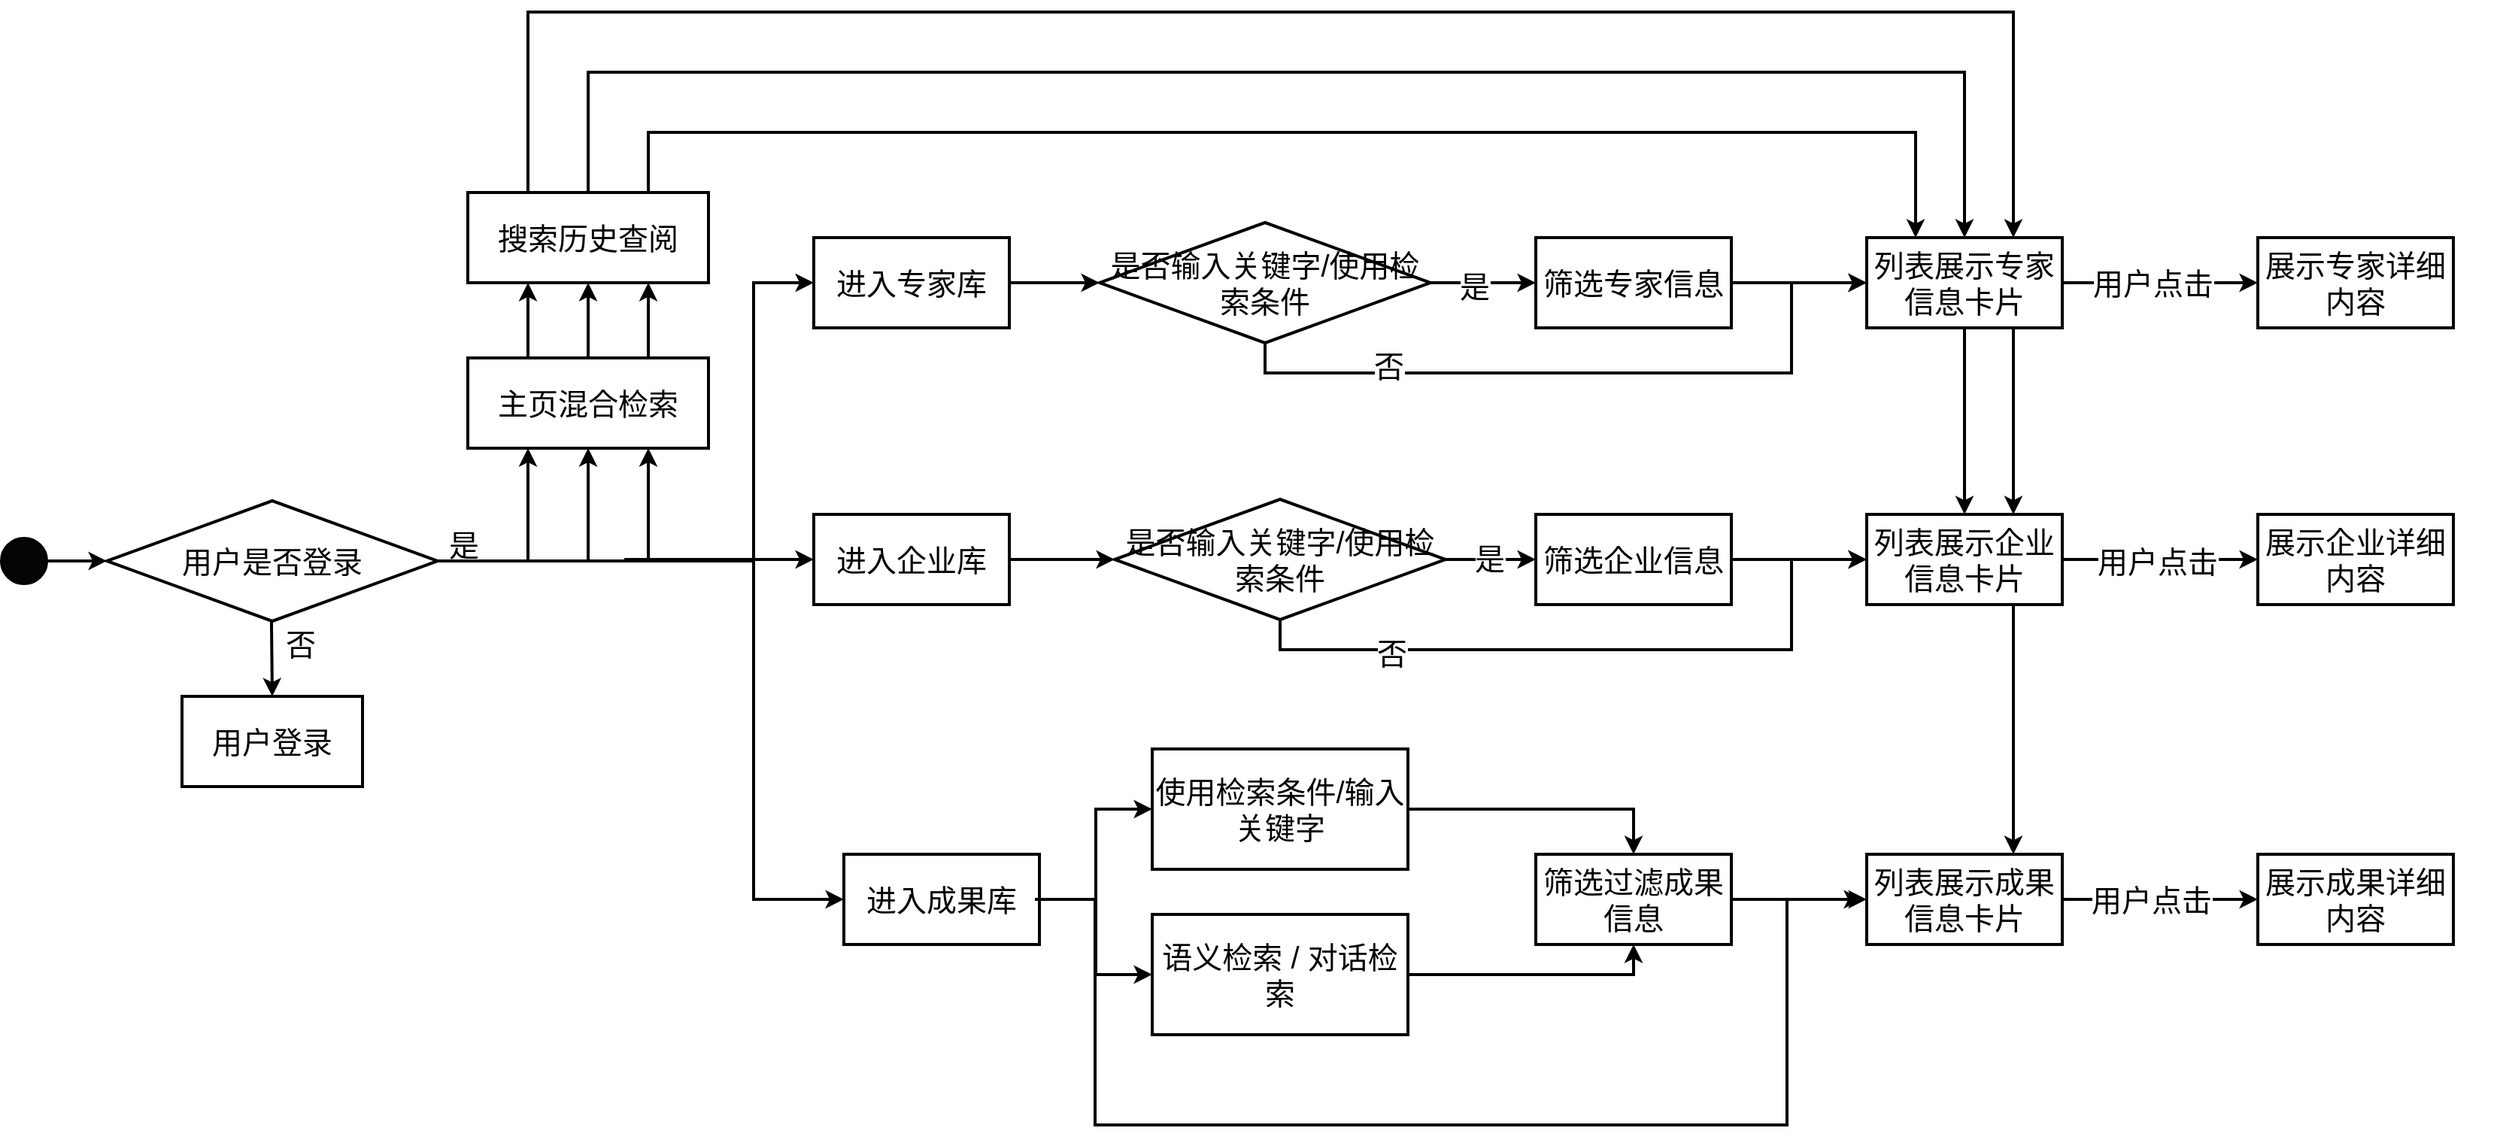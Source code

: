 <mxfile version="24.1.0" type="github">
  <diagram id="6a731a19-8d31-9384-78a2-239565b7b9f0" name="Page-1">
    <mxGraphModel dx="1351" dy="961" grid="1" gridSize="10" guides="1" tooltips="1" connect="1" arrows="1" fold="1" page="1" pageScale="1" pageWidth="1169" pageHeight="827" background="none" math="0" shadow="0">
      <root>
        <mxCell id="0" />
        <mxCell id="1" parent="0" />
        <mxCell id="HjFKRSdiYvEhEO2Qcr20-55" value="" style="ellipse;whiteSpace=wrap;html=1;aspect=fixed;fillColor=#050505;strokeWidth=2;fontSize=20;" parent="1" vertex="1">
          <mxGeometry x="20" y="400" width="30" height="30" as="geometry" />
        </mxCell>
        <mxCell id="HjFKRSdiYvEhEO2Qcr20-96" style="edgeStyle=orthogonalEdgeStyle;rounded=0;orthogonalLoop=1;jettySize=auto;html=1;exitX=1;exitY=0.5;exitDx=0;exitDy=0;entryX=0;entryY=0.5;entryDx=0;entryDy=0;fontSize=20;strokeWidth=2;" parent="1" source="HjFKRSdiYvEhEO2Qcr20-56" target="HjFKRSdiYvEhEO2Qcr20-67" edge="1">
          <mxGeometry relative="1" as="geometry" />
        </mxCell>
        <mxCell id="HjFKRSdiYvEhEO2Qcr20-101" style="edgeStyle=orthogonalEdgeStyle;rounded=0;orthogonalLoop=1;jettySize=auto;html=1;exitX=1;exitY=0.5;exitDx=0;exitDy=0;entryX=0;entryY=0.5;entryDx=0;entryDy=0;fontSize=20;strokeWidth=2;" parent="1" edge="1">
          <mxGeometry relative="1" as="geometry">
            <mxPoint x="310" y="415.0" as="sourcePoint" />
            <mxPoint x="560" y="230" as="targetPoint" />
            <Array as="points">
              <mxPoint x="520" y="415" />
              <mxPoint x="520" y="230" />
            </Array>
          </mxGeometry>
        </mxCell>
        <mxCell id="EPIiO57T3E8FwwLYKxqD-9" style="edgeStyle=orthogonalEdgeStyle;rounded=0;orthogonalLoop=1;jettySize=auto;html=1;exitX=1;exitY=0.5;exitDx=0;exitDy=0;entryX=0;entryY=0.5;entryDx=0;entryDy=0;strokeWidth=2;" edge="1" parent="1" source="HjFKRSdiYvEhEO2Qcr20-56" target="HjFKRSdiYvEhEO2Qcr20-69">
          <mxGeometry relative="1" as="geometry">
            <Array as="points">
              <mxPoint x="520" y="415" />
              <mxPoint x="520" y="640" />
            </Array>
          </mxGeometry>
        </mxCell>
        <mxCell id="EPIiO57T3E8FwwLYKxqD-12" value="&lt;font style=&quot;font-size: 20px;&quot;&gt;是&lt;/font&gt;" style="edgeLabel;html=1;align=center;verticalAlign=middle;resizable=0;points=[];" vertex="1" connectable="0" parent="EPIiO57T3E8FwwLYKxqD-9">
          <mxGeometry x="-0.931" y="11" relative="1" as="geometry">
            <mxPoint as="offset" />
          </mxGeometry>
        </mxCell>
        <mxCell id="EPIiO57T3E8FwwLYKxqD-13" style="edgeStyle=orthogonalEdgeStyle;rounded=0;orthogonalLoop=1;jettySize=auto;html=1;exitX=1;exitY=0.5;exitDx=0;exitDy=0;entryX=0.5;entryY=1;entryDx=0;entryDy=0;strokeWidth=2;" edge="1" parent="1" source="HjFKRSdiYvEhEO2Qcr20-56" target="EPIiO57T3E8FwwLYKxqD-11">
          <mxGeometry relative="1" as="geometry" />
        </mxCell>
        <mxCell id="EPIiO57T3E8FwwLYKxqD-14" style="edgeStyle=orthogonalEdgeStyle;rounded=0;orthogonalLoop=1;jettySize=auto;html=1;exitX=1;exitY=0.5;exitDx=0;exitDy=0;entryX=0.25;entryY=1;entryDx=0;entryDy=0;strokeWidth=2;" edge="1" parent="1" source="HjFKRSdiYvEhEO2Qcr20-56" target="EPIiO57T3E8FwwLYKxqD-11">
          <mxGeometry relative="1" as="geometry" />
        </mxCell>
        <mxCell id="EPIiO57T3E8FwwLYKxqD-15" style="edgeStyle=orthogonalEdgeStyle;rounded=0;orthogonalLoop=1;jettySize=auto;html=1;exitX=1;exitY=0.5;exitDx=0;exitDy=0;entryX=0.75;entryY=1;entryDx=0;entryDy=0;strokeWidth=2;" edge="1" parent="1" source="HjFKRSdiYvEhEO2Qcr20-56" target="EPIiO57T3E8FwwLYKxqD-11">
          <mxGeometry relative="1" as="geometry" />
        </mxCell>
        <mxCell id="HjFKRSdiYvEhEO2Qcr20-56" value="&lt;font style=&quot;font-size: 20px;&quot;&gt;用户是否登录&lt;/font&gt;" style="rhombus;whiteSpace=wrap;html=1;strokeWidth=2;fontSize=20;" parent="1" vertex="1">
          <mxGeometry x="90" y="375" width="220" height="80" as="geometry" />
        </mxCell>
        <mxCell id="HjFKRSdiYvEhEO2Qcr20-57" value="" style="group;strokeWidth=2;fontSize=20;" parent="1" vertex="1" connectable="0">
          <mxGeometry x="140" y="505" width="120" height="60" as="geometry" />
        </mxCell>
        <mxCell id="HjFKRSdiYvEhEO2Qcr20-58" value="&lt;font style=&quot;font-size: 20px;&quot;&gt;用户登录&lt;/font&gt;" style="rounded=0;whiteSpace=wrap;html=1;strokeWidth=2;fontSize=20;" parent="HjFKRSdiYvEhEO2Qcr20-57" vertex="1">
          <mxGeometry width="120" height="60" as="geometry" />
        </mxCell>
        <mxCell id="HjFKRSdiYvEhEO2Qcr20-59" value="" style="endArrow=classic;html=1;rounded=0;entryX=0.5;entryY=0;entryDx=0;entryDy=0;strokeWidth=2;fontSize=20;" parent="1" target="HjFKRSdiYvEhEO2Qcr20-58" edge="1">
          <mxGeometry width="50" height="50" relative="1" as="geometry">
            <mxPoint x="199.47" y="455" as="sourcePoint" />
            <mxPoint x="539.47" y="615" as="targetPoint" />
          </mxGeometry>
        </mxCell>
        <mxCell id="HjFKRSdiYvEhEO2Qcr20-60" value="&lt;font style=&quot;font-size: 20px;&quot;&gt;否&lt;/font&gt;" style="text;html=1;align=center;verticalAlign=middle;whiteSpace=wrap;rounded=0;strokeWidth=2;fontSize=20;" parent="1" vertex="1">
          <mxGeometry x="189.47" y="455" width="60" height="30" as="geometry" />
        </mxCell>
        <mxCell id="HjFKRSdiYvEhEO2Qcr20-61" value="" style="endArrow=classic;html=1;rounded=0;exitX=1;exitY=0.5;exitDx=0;exitDy=0;entryX=0;entryY=0.5;entryDx=0;entryDy=0;strokeWidth=2;fontSize=20;" parent="1" source="HjFKRSdiYvEhEO2Qcr20-55" target="HjFKRSdiYvEhEO2Qcr20-56" edge="1">
          <mxGeometry width="50" height="50" relative="1" as="geometry">
            <mxPoint x="360" y="570" as="sourcePoint" />
            <mxPoint x="410" y="520" as="targetPoint" />
          </mxGeometry>
        </mxCell>
        <mxCell id="HjFKRSdiYvEhEO2Qcr20-62" value="" style="group;strokeWidth=2;fontSize=20;" parent="1" vertex="1" connectable="0">
          <mxGeometry x="330" y="170" width="160" height="60" as="geometry" />
        </mxCell>
        <mxCell id="HjFKRSdiYvEhEO2Qcr20-63" value="&lt;font style=&quot;font-size: 20px;&quot;&gt;搜索历史查阅&lt;/font&gt;" style="rounded=0;whiteSpace=wrap;html=1;strokeWidth=2;fontSize=20;" parent="HjFKRSdiYvEhEO2Qcr20-62" vertex="1">
          <mxGeometry width="160" height="60" as="geometry" />
        </mxCell>
        <mxCell id="HjFKRSdiYvEhEO2Qcr20-64" value="" style="group;strokeWidth=2;fontSize=20;" parent="1" vertex="1" connectable="0">
          <mxGeometry x="560" y="200" width="160" height="60" as="geometry" />
        </mxCell>
        <mxCell id="HjFKRSdiYvEhEO2Qcr20-65" value="&lt;font style=&quot;font-size: 20px;&quot;&gt;进入专家库&lt;/font&gt;" style="rounded=0;whiteSpace=wrap;html=1;strokeWidth=2;fontSize=20;" parent="HjFKRSdiYvEhEO2Qcr20-64" vertex="1">
          <mxGeometry width="130" height="60" as="geometry" />
        </mxCell>
        <mxCell id="HjFKRSdiYvEhEO2Qcr20-66" value="" style="group;strokeWidth=2;fontSize=20;" parent="1" vertex="1" connectable="0">
          <mxGeometry x="560" y="384" width="160" height="60" as="geometry" />
        </mxCell>
        <mxCell id="HjFKRSdiYvEhEO2Qcr20-67" value="&lt;font style=&quot;font-size: 20px;&quot;&gt;进入企业库&lt;/font&gt;" style="rounded=0;whiteSpace=wrap;html=1;strokeWidth=2;fontSize=20;" parent="HjFKRSdiYvEhEO2Qcr20-66" vertex="1">
          <mxGeometry width="130" height="60" as="geometry" />
        </mxCell>
        <mxCell id="HjFKRSdiYvEhEO2Qcr20-68" value="" style="group;strokeWidth=2;fontSize=20;" parent="1" vertex="1" connectable="0">
          <mxGeometry x="580" y="610" width="160" height="60" as="geometry" />
        </mxCell>
        <mxCell id="HjFKRSdiYvEhEO2Qcr20-69" value="&lt;font style=&quot;font-size: 20px;&quot;&gt;进入成果库&lt;/font&gt;" style="rounded=0;whiteSpace=wrap;html=1;strokeWidth=2;fontSize=20;" parent="HjFKRSdiYvEhEO2Qcr20-68" vertex="1">
          <mxGeometry width="130" height="60" as="geometry" />
        </mxCell>
        <mxCell id="HjFKRSdiYvEhEO2Qcr20-104" style="edgeStyle=orthogonalEdgeStyle;rounded=0;orthogonalLoop=1;jettySize=auto;html=1;exitX=1;exitY=0.5;exitDx=0;exitDy=0;entryX=0;entryY=0.5;entryDx=0;entryDy=0;fontSize=20;strokeWidth=2;" parent="1" source="HjFKRSdiYvEhEO2Qcr20-71" target="HjFKRSdiYvEhEO2Qcr20-75" edge="1">
          <mxGeometry relative="1" as="geometry" />
        </mxCell>
        <mxCell id="HjFKRSdiYvEhEO2Qcr20-123" value="是" style="edgeLabel;html=1;align=center;verticalAlign=middle;resizable=0;points=[];fontSize=20;" parent="HjFKRSdiYvEhEO2Qcr20-104" vertex="1" connectable="0">
          <mxGeometry x="-0.185" y="-2" relative="1" as="geometry">
            <mxPoint as="offset" />
          </mxGeometry>
        </mxCell>
        <mxCell id="HjFKRSdiYvEhEO2Qcr20-112" style="edgeStyle=orthogonalEdgeStyle;rounded=0;orthogonalLoop=1;jettySize=auto;html=1;exitX=0.5;exitY=1;exitDx=0;exitDy=0;entryX=0;entryY=0.5;entryDx=0;entryDy=0;fontSize=20;strokeWidth=2;" parent="1" source="HjFKRSdiYvEhEO2Qcr20-71" target="HjFKRSdiYvEhEO2Qcr20-81" edge="1">
          <mxGeometry relative="1" as="geometry">
            <Array as="points">
              <mxPoint x="860" y="290" />
              <mxPoint x="1210" y="290" />
              <mxPoint x="1210" y="230" />
            </Array>
          </mxGeometry>
        </mxCell>
        <mxCell id="HjFKRSdiYvEhEO2Qcr20-122" value="否" style="edgeLabel;html=1;align=center;verticalAlign=middle;resizable=0;points=[];fontSize=20;" parent="HjFKRSdiYvEhEO2Qcr20-112" vertex="1" connectable="0">
          <mxGeometry x="-0.578" y="5" relative="1" as="geometry">
            <mxPoint as="offset" />
          </mxGeometry>
        </mxCell>
        <mxCell id="HjFKRSdiYvEhEO2Qcr20-71" value="&lt;font style=&quot;font-size: 20px;&quot;&gt;是否输入关键字/使用检索条件&lt;/font&gt;" style="rhombus;whiteSpace=wrap;html=1;strokeWidth=2;fontSize=20;" parent="1" vertex="1">
          <mxGeometry x="750" y="190" width="220" height="80" as="geometry" />
        </mxCell>
        <mxCell id="HjFKRSdiYvEhEO2Qcr20-107" style="edgeStyle=orthogonalEdgeStyle;rounded=0;orthogonalLoop=1;jettySize=auto;html=1;exitX=1;exitY=0.5;exitDx=0;exitDy=0;entryX=0;entryY=0.5;entryDx=0;entryDy=0;fontSize=20;strokeWidth=2;" parent="1" source="HjFKRSdiYvEhEO2Qcr20-72" target="HjFKRSdiYvEhEO2Qcr20-77" edge="1">
          <mxGeometry relative="1" as="geometry" />
        </mxCell>
        <mxCell id="HjFKRSdiYvEhEO2Qcr20-126" value="是" style="edgeLabel;html=1;align=center;verticalAlign=middle;resizable=0;points=[];fontSize=20;" parent="HjFKRSdiYvEhEO2Qcr20-107" vertex="1" connectable="0">
          <mxGeometry x="-0.049" y="1" relative="1" as="geometry">
            <mxPoint as="offset" />
          </mxGeometry>
        </mxCell>
        <mxCell id="HjFKRSdiYvEhEO2Qcr20-114" style="edgeStyle=orthogonalEdgeStyle;rounded=0;orthogonalLoop=1;jettySize=auto;html=1;exitX=0.5;exitY=1;exitDx=0;exitDy=0;entryX=0;entryY=0.5;entryDx=0;entryDy=0;fontSize=20;strokeWidth=2;" parent="1" source="HjFKRSdiYvEhEO2Qcr20-72" target="HjFKRSdiYvEhEO2Qcr20-83" edge="1">
          <mxGeometry relative="1" as="geometry">
            <Array as="points">
              <mxPoint x="870" y="474" />
              <mxPoint x="1210" y="474" />
              <mxPoint x="1210" y="414" />
            </Array>
          </mxGeometry>
        </mxCell>
        <mxCell id="HjFKRSdiYvEhEO2Qcr20-124" value="否" style="edgeLabel;html=1;align=center;verticalAlign=middle;resizable=0;points=[];fontSize=20;" parent="HjFKRSdiYvEhEO2Qcr20-114" vertex="1" connectable="0">
          <mxGeometry x="-0.599" y="-2" relative="1" as="geometry">
            <mxPoint as="offset" />
          </mxGeometry>
        </mxCell>
        <mxCell id="HjFKRSdiYvEhEO2Qcr20-72" value="&lt;font style=&quot;font-size: 20px;&quot;&gt;是否输入关键字/使用检索条件&lt;/font&gt;" style="rhombus;whiteSpace=wrap;html=1;strokeWidth=2;fontSize=20;" parent="1" vertex="1">
          <mxGeometry x="760" y="374" width="220" height="80" as="geometry" />
        </mxCell>
        <mxCell id="HjFKRSdiYvEhEO2Qcr20-74" value="" style="group;strokeWidth=2;fontSize=20;" parent="1" vertex="1" connectable="0">
          <mxGeometry x="1040" y="200" width="160" height="60" as="geometry" />
        </mxCell>
        <mxCell id="HjFKRSdiYvEhEO2Qcr20-75" value="&lt;font style=&quot;font-size: 20px;&quot;&gt;筛选专家信息&lt;/font&gt;" style="rounded=0;whiteSpace=wrap;html=1;strokeWidth=2;fontSize=20;" parent="HjFKRSdiYvEhEO2Qcr20-74" vertex="1">
          <mxGeometry width="130" height="60" as="geometry" />
        </mxCell>
        <mxCell id="HjFKRSdiYvEhEO2Qcr20-76" value="" style="group;strokeWidth=2;fontSize=20;" parent="1" vertex="1" connectable="0">
          <mxGeometry x="1040" y="384" width="160" height="60" as="geometry" />
        </mxCell>
        <mxCell id="HjFKRSdiYvEhEO2Qcr20-77" value="&lt;font style=&quot;font-size: 20px;&quot;&gt;筛选企业信息&lt;/font&gt;" style="rounded=0;whiteSpace=wrap;html=1;strokeWidth=2;fontSize=20;" parent="HjFKRSdiYvEhEO2Qcr20-76" vertex="1">
          <mxGeometry width="130" height="60" as="geometry" />
        </mxCell>
        <mxCell id="HjFKRSdiYvEhEO2Qcr20-78" value="" style="group;strokeWidth=2;fontSize=20;" parent="1" vertex="1" connectable="0">
          <mxGeometry x="1040" y="610" width="160" height="60" as="geometry" />
        </mxCell>
        <mxCell id="HjFKRSdiYvEhEO2Qcr20-79" value="&lt;font style=&quot;font-size: 20px;&quot;&gt;筛选过滤成果信息&lt;/font&gt;" style="rounded=0;whiteSpace=wrap;html=1;strokeWidth=2;fontSize=20;" parent="HjFKRSdiYvEhEO2Qcr20-78" vertex="1">
          <mxGeometry width="130" height="60" as="geometry" />
        </mxCell>
        <mxCell id="HjFKRSdiYvEhEO2Qcr20-80" value="" style="group;strokeWidth=2;fontSize=20;" parent="1" vertex="1" connectable="0">
          <mxGeometry x="1260" y="200" width="160" height="60" as="geometry" />
        </mxCell>
        <mxCell id="HjFKRSdiYvEhEO2Qcr20-81" value="&lt;font style=&quot;font-size: 20px;&quot;&gt;列表展示专家信息卡片&lt;/font&gt;" style="rounded=0;whiteSpace=wrap;html=1;strokeWidth=2;fontSize=20;" parent="HjFKRSdiYvEhEO2Qcr20-80" vertex="1">
          <mxGeometry width="130" height="60" as="geometry" />
        </mxCell>
        <mxCell id="HjFKRSdiYvEhEO2Qcr20-82" value="" style="group;strokeWidth=2;fontSize=20;" parent="1" vertex="1" connectable="0">
          <mxGeometry x="1260" y="384" width="160" height="60" as="geometry" />
        </mxCell>
        <mxCell id="HjFKRSdiYvEhEO2Qcr20-83" value="&lt;font style=&quot;font-size: 20px;&quot;&gt;列表展示企业信息卡片&lt;/font&gt;" style="rounded=0;whiteSpace=wrap;html=1;strokeWidth=2;fontSize=20;" parent="HjFKRSdiYvEhEO2Qcr20-82" vertex="1">
          <mxGeometry width="130" height="60" as="geometry" />
        </mxCell>
        <mxCell id="HjFKRSdiYvEhEO2Qcr20-84" value="" style="group;strokeWidth=2;fontSize=20;" parent="1" vertex="1" connectable="0">
          <mxGeometry x="1260" y="610" width="160" height="60" as="geometry" />
        </mxCell>
        <mxCell id="HjFKRSdiYvEhEO2Qcr20-85" value="&lt;font style=&quot;font-size: 20px;&quot;&gt;列表展示成果信息卡片&lt;/font&gt;" style="rounded=0;whiteSpace=wrap;html=1;strokeWidth=2;fontSize=20;" parent="HjFKRSdiYvEhEO2Qcr20-84" vertex="1">
          <mxGeometry width="130" height="60" as="geometry" />
        </mxCell>
        <mxCell id="HjFKRSdiYvEhEO2Qcr20-90" value="" style="group;strokeWidth=2;fontSize=20;" parent="1" vertex="1" connectable="0">
          <mxGeometry x="1520" y="200" width="160" height="60" as="geometry" />
        </mxCell>
        <mxCell id="HjFKRSdiYvEhEO2Qcr20-91" value="&lt;font style=&quot;font-size: 20px;&quot;&gt;展示专家详细内容&lt;/font&gt;" style="rounded=0;whiteSpace=wrap;html=1;strokeWidth=2;fontSize=20;" parent="HjFKRSdiYvEhEO2Qcr20-90" vertex="1">
          <mxGeometry width="130" height="60" as="geometry" />
        </mxCell>
        <mxCell id="HjFKRSdiYvEhEO2Qcr20-92" value="" style="group;strokeWidth=2;fontSize=20;" parent="1" vertex="1" connectable="0">
          <mxGeometry x="1520" y="384" width="160" height="60" as="geometry" />
        </mxCell>
        <mxCell id="HjFKRSdiYvEhEO2Qcr20-93" value="&lt;font style=&quot;font-size: 20px;&quot;&gt;展示企业详细内容&lt;/font&gt;" style="rounded=0;whiteSpace=wrap;html=1;strokeWidth=2;fontSize=20;" parent="HjFKRSdiYvEhEO2Qcr20-92" vertex="1">
          <mxGeometry width="130" height="60" as="geometry" />
        </mxCell>
        <mxCell id="HjFKRSdiYvEhEO2Qcr20-94" value="" style="group;strokeWidth=2;fontSize=20;" parent="1" vertex="1" connectable="0">
          <mxGeometry x="1520" y="610" width="160" height="60" as="geometry" />
        </mxCell>
        <mxCell id="HjFKRSdiYvEhEO2Qcr20-95" value="&lt;font style=&quot;font-size: 20px;&quot;&gt;展示成果详细内容&lt;/font&gt;" style="rounded=0;whiteSpace=wrap;html=1;strokeWidth=2;fontSize=20;" parent="HjFKRSdiYvEhEO2Qcr20-94" vertex="1">
          <mxGeometry width="130" height="60" as="geometry" />
        </mxCell>
        <mxCell id="HjFKRSdiYvEhEO2Qcr20-102" style="edgeStyle=orthogonalEdgeStyle;rounded=0;orthogonalLoop=1;jettySize=auto;html=1;exitX=1;exitY=0.5;exitDx=0;exitDy=0;entryX=0;entryY=0.5;entryDx=0;entryDy=0;fontSize=20;strokeWidth=2;" parent="1" source="HjFKRSdiYvEhEO2Qcr20-65" target="HjFKRSdiYvEhEO2Qcr20-71" edge="1">
          <mxGeometry relative="1" as="geometry" />
        </mxCell>
        <mxCell id="HjFKRSdiYvEhEO2Qcr20-103" style="edgeStyle=orthogonalEdgeStyle;rounded=0;orthogonalLoop=1;jettySize=auto;html=1;exitX=1;exitY=0.5;exitDx=0;exitDy=0;entryX=0;entryY=0.5;entryDx=0;entryDy=0;fontSize=20;strokeWidth=2;" parent="1" source="HjFKRSdiYvEhEO2Qcr20-67" target="HjFKRSdiYvEhEO2Qcr20-72" edge="1">
          <mxGeometry relative="1" as="geometry" />
        </mxCell>
        <mxCell id="HjFKRSdiYvEhEO2Qcr20-105" style="edgeStyle=orthogonalEdgeStyle;rounded=0;orthogonalLoop=1;jettySize=auto;html=1;exitX=1;exitY=0.5;exitDx=0;exitDy=0;entryX=0;entryY=0.5;entryDx=0;entryDy=0;fontSize=20;strokeWidth=2;" parent="1" source="HjFKRSdiYvEhEO2Qcr20-75" target="HjFKRSdiYvEhEO2Qcr20-81" edge="1">
          <mxGeometry relative="1" as="geometry" />
        </mxCell>
        <mxCell id="HjFKRSdiYvEhEO2Qcr20-110" style="edgeStyle=orthogonalEdgeStyle;rounded=0;orthogonalLoop=1;jettySize=auto;html=1;exitX=1;exitY=0.5;exitDx=0;exitDy=0;entryX=0;entryY=0.5;entryDx=0;entryDy=0;fontSize=20;strokeWidth=2;" parent="1" source="HjFKRSdiYvEhEO2Qcr20-79" target="HjFKRSdiYvEhEO2Qcr20-85" edge="1">
          <mxGeometry relative="1" as="geometry" />
        </mxCell>
        <mxCell id="HjFKRSdiYvEhEO2Qcr20-111" style="edgeStyle=orthogonalEdgeStyle;rounded=0;orthogonalLoop=1;jettySize=auto;html=1;exitX=1;exitY=0.5;exitDx=0;exitDy=0;entryX=0;entryY=0.5;entryDx=0;entryDy=0;fontSize=20;strokeWidth=2;" parent="1" source="HjFKRSdiYvEhEO2Qcr20-77" target="HjFKRSdiYvEhEO2Qcr20-83" edge="1">
          <mxGeometry relative="1" as="geometry" />
        </mxCell>
        <mxCell id="HjFKRSdiYvEhEO2Qcr20-119" style="edgeStyle=orthogonalEdgeStyle;rounded=0;orthogonalLoop=1;jettySize=auto;html=1;exitX=0.5;exitY=1;exitDx=0;exitDy=0;entryX=0.5;entryY=0;entryDx=0;entryDy=0;fontSize=20;strokeWidth=2;" parent="1" source="HjFKRSdiYvEhEO2Qcr20-81" target="HjFKRSdiYvEhEO2Qcr20-83" edge="1">
          <mxGeometry relative="1" as="geometry" />
        </mxCell>
        <mxCell id="HjFKRSdiYvEhEO2Qcr20-120" style="edgeStyle=orthogonalEdgeStyle;rounded=0;orthogonalLoop=1;jettySize=auto;html=1;exitX=0.75;exitY=1;exitDx=0;exitDy=0;entryX=0.75;entryY=0;entryDx=0;entryDy=0;fontSize=20;strokeWidth=2;" parent="1" source="HjFKRSdiYvEhEO2Qcr20-81" target="HjFKRSdiYvEhEO2Qcr20-83" edge="1">
          <mxGeometry relative="1" as="geometry" />
        </mxCell>
        <mxCell id="HjFKRSdiYvEhEO2Qcr20-121" style="edgeStyle=orthogonalEdgeStyle;rounded=0;orthogonalLoop=1;jettySize=auto;html=1;exitX=0.75;exitY=1;exitDx=0;exitDy=0;entryX=0.75;entryY=0;entryDx=0;entryDy=0;fontSize=20;strokeWidth=2;" parent="1" source="HjFKRSdiYvEhEO2Qcr20-83" target="HjFKRSdiYvEhEO2Qcr20-85" edge="1">
          <mxGeometry relative="1" as="geometry" />
        </mxCell>
        <mxCell id="HjFKRSdiYvEhEO2Qcr20-128" style="edgeStyle=orthogonalEdgeStyle;rounded=0;orthogonalLoop=1;jettySize=auto;html=1;exitX=1;exitY=0.5;exitDx=0;exitDy=0;entryX=0;entryY=0.5;entryDx=0;entryDy=0;fontSize=20;strokeWidth=2;" parent="1" source="HjFKRSdiYvEhEO2Qcr20-81" target="HjFKRSdiYvEhEO2Qcr20-91" edge="1">
          <mxGeometry relative="1" as="geometry" />
        </mxCell>
        <mxCell id="HjFKRSdiYvEhEO2Qcr20-131" value="用户点击" style="edgeLabel;html=1;align=center;verticalAlign=middle;resizable=0;points=[];fontSize=20;" parent="HjFKRSdiYvEhEO2Qcr20-128" vertex="1" connectable="0">
          <mxGeometry x="-0.078" relative="1" as="geometry">
            <mxPoint as="offset" />
          </mxGeometry>
        </mxCell>
        <mxCell id="HjFKRSdiYvEhEO2Qcr20-129" style="edgeStyle=orthogonalEdgeStyle;rounded=0;orthogonalLoop=1;jettySize=auto;html=1;exitX=1;exitY=0.5;exitDx=0;exitDy=0;entryX=0;entryY=0.5;entryDx=0;entryDy=0;fontSize=20;strokeWidth=2;" parent="1" source="HjFKRSdiYvEhEO2Qcr20-83" target="HjFKRSdiYvEhEO2Qcr20-93" edge="1">
          <mxGeometry relative="1" as="geometry" />
        </mxCell>
        <mxCell id="HjFKRSdiYvEhEO2Qcr20-132" value="用户点击" style="edgeLabel;html=1;align=center;verticalAlign=middle;resizable=0;points=[];fontSize=20;" parent="HjFKRSdiYvEhEO2Qcr20-129" vertex="1" connectable="0">
          <mxGeometry x="-0.034" y="-1" relative="1" as="geometry">
            <mxPoint as="offset" />
          </mxGeometry>
        </mxCell>
        <mxCell id="HjFKRSdiYvEhEO2Qcr20-130" style="edgeStyle=orthogonalEdgeStyle;rounded=0;orthogonalLoop=1;jettySize=auto;html=1;exitX=1;exitY=0.5;exitDx=0;exitDy=0;entryX=0;entryY=0.5;entryDx=0;entryDy=0;fontSize=20;strokeWidth=2;" parent="1" source="HjFKRSdiYvEhEO2Qcr20-85" target="HjFKRSdiYvEhEO2Qcr20-95" edge="1">
          <mxGeometry relative="1" as="geometry" />
        </mxCell>
        <mxCell id="HjFKRSdiYvEhEO2Qcr20-133" value="用户点击" style="edgeLabel;html=1;align=center;verticalAlign=middle;resizable=0;points=[];fontSize=20;" parent="HjFKRSdiYvEhEO2Qcr20-130" vertex="1" connectable="0">
          <mxGeometry x="-0.1" relative="1" as="geometry">
            <mxPoint as="offset" />
          </mxGeometry>
        </mxCell>
        <mxCell id="HjFKRSdiYvEhEO2Qcr20-134" style="edgeStyle=orthogonalEdgeStyle;rounded=0;orthogonalLoop=1;jettySize=auto;html=1;exitX=0.5;exitY=0;exitDx=0;exitDy=0;entryX=0.5;entryY=0;entryDx=0;entryDy=0;fontSize=20;strokeWidth=2;" parent="1" source="HjFKRSdiYvEhEO2Qcr20-63" target="HjFKRSdiYvEhEO2Qcr20-81" edge="1">
          <mxGeometry relative="1" as="geometry">
            <Array as="points">
              <mxPoint x="410" y="90" />
              <mxPoint x="1325" y="90" />
            </Array>
          </mxGeometry>
        </mxCell>
        <mxCell id="HjFKRSdiYvEhEO2Qcr20-135" style="edgeStyle=orthogonalEdgeStyle;rounded=0;orthogonalLoop=1;jettySize=auto;html=1;exitX=0.75;exitY=0;exitDx=0;exitDy=0;entryX=0.25;entryY=0;entryDx=0;entryDy=0;fontSize=20;strokeWidth=2;" parent="1" source="HjFKRSdiYvEhEO2Qcr20-63" target="HjFKRSdiYvEhEO2Qcr20-81" edge="1">
          <mxGeometry relative="1" as="geometry">
            <Array as="points">
              <mxPoint x="450" y="130" />
              <mxPoint x="1293" y="130" />
            </Array>
          </mxGeometry>
        </mxCell>
        <mxCell id="HjFKRSdiYvEhEO2Qcr20-136" style="edgeStyle=orthogonalEdgeStyle;rounded=0;orthogonalLoop=1;jettySize=auto;html=1;exitX=0.25;exitY=0;exitDx=0;exitDy=0;entryX=0.75;entryY=0;entryDx=0;entryDy=0;fontSize=20;strokeWidth=2;" parent="1" source="HjFKRSdiYvEhEO2Qcr20-63" target="HjFKRSdiYvEhEO2Qcr20-81" edge="1">
          <mxGeometry relative="1" as="geometry">
            <Array as="points">
              <mxPoint x="370" y="50" />
              <mxPoint x="1358" y="50" />
            </Array>
          </mxGeometry>
        </mxCell>
        <mxCell id="EPIiO57T3E8FwwLYKxqD-6" style="edgeStyle=orthogonalEdgeStyle;rounded=0;orthogonalLoop=1;jettySize=auto;html=1;exitX=1;exitY=0.5;exitDx=0;exitDy=0;entryX=0.5;entryY=0;entryDx=0;entryDy=0;fontSize=20;strokeWidth=2;" edge="1" parent="1" source="EPIiO57T3E8FwwLYKxqD-1" target="HjFKRSdiYvEhEO2Qcr20-79">
          <mxGeometry relative="1" as="geometry" />
        </mxCell>
        <mxCell id="EPIiO57T3E8FwwLYKxqD-1" value="&lt;font style=&quot;font-size: 20px;&quot;&gt;使用检索条件/输入关键字&lt;/font&gt;" style="rounded=0;whiteSpace=wrap;html=1;strokeWidth=2;fontSize=20;" vertex="1" parent="1">
          <mxGeometry x="785" y="540" width="170" height="80" as="geometry" />
        </mxCell>
        <mxCell id="EPIiO57T3E8FwwLYKxqD-7" style="edgeStyle=orthogonalEdgeStyle;rounded=0;orthogonalLoop=1;jettySize=auto;html=1;exitX=1;exitY=0.5;exitDx=0;exitDy=0;entryX=0.5;entryY=1;entryDx=0;entryDy=0;fontSize=20;strokeWidth=2;" edge="1" parent="1" source="EPIiO57T3E8FwwLYKxqD-2" target="HjFKRSdiYvEhEO2Qcr20-79">
          <mxGeometry relative="1" as="geometry" />
        </mxCell>
        <mxCell id="EPIiO57T3E8FwwLYKxqD-2" value="&lt;font style=&quot;font-size: 20px;&quot;&gt;语义检索 / 对话检索&lt;/font&gt;" style="rounded=0;whiteSpace=wrap;html=1;strokeWidth=2;fontSize=20;" vertex="1" parent="1">
          <mxGeometry x="785" y="650" width="170" height="80" as="geometry" />
        </mxCell>
        <mxCell id="EPIiO57T3E8FwwLYKxqD-3" style="edgeStyle=orthogonalEdgeStyle;rounded=0;orthogonalLoop=1;jettySize=auto;html=1;exitX=1;exitY=0.5;exitDx=0;exitDy=0;entryX=0;entryY=0.5;entryDx=0;entryDy=0;fontSize=20;strokeWidth=2;" edge="1" parent="1" source="HjFKRSdiYvEhEO2Qcr20-69" target="EPIiO57T3E8FwwLYKxqD-1">
          <mxGeometry relative="1" as="geometry" />
        </mxCell>
        <mxCell id="EPIiO57T3E8FwwLYKxqD-4" style="edgeStyle=orthogonalEdgeStyle;rounded=0;orthogonalLoop=1;jettySize=auto;html=1;exitX=1;exitY=0.5;exitDx=0;exitDy=0;entryX=0;entryY=0.5;entryDx=0;entryDy=0;fontSize=20;strokeWidth=2;" edge="1" parent="1" source="HjFKRSdiYvEhEO2Qcr20-69" target="EPIiO57T3E8FwwLYKxqD-2">
          <mxGeometry relative="1" as="geometry" />
        </mxCell>
        <mxCell id="EPIiO57T3E8FwwLYKxqD-8" style="edgeStyle=orthogonalEdgeStyle;rounded=0;orthogonalLoop=1;jettySize=auto;html=1;exitX=1;exitY=0.5;exitDx=0;exitDy=0;entryX=0;entryY=0.5;entryDx=0;entryDy=0;fontSize=20;strokeWidth=2;" edge="1" parent="1">
          <mxGeometry relative="1" as="geometry">
            <mxPoint x="707" y="640" as="sourcePoint" />
            <mxPoint x="1257" y="640" as="targetPoint" />
            <Array as="points">
              <mxPoint x="747" y="640" />
              <mxPoint x="747" y="790" />
              <mxPoint x="1207" y="790" />
              <mxPoint x="1207" y="640" />
            </Array>
          </mxGeometry>
        </mxCell>
        <mxCell id="EPIiO57T3E8FwwLYKxqD-10" value="" style="group;strokeWidth=2;fontSize=20;" vertex="1" connectable="0" parent="1">
          <mxGeometry x="330" y="280" width="160" height="60" as="geometry" />
        </mxCell>
        <mxCell id="EPIiO57T3E8FwwLYKxqD-11" value="&lt;font style=&quot;font-size: 20px;&quot;&gt;主页混合检索&lt;/font&gt;" style="rounded=0;whiteSpace=wrap;html=1;strokeWidth=2;fontSize=20;" vertex="1" parent="EPIiO57T3E8FwwLYKxqD-10">
          <mxGeometry width="160" height="60" as="geometry" />
        </mxCell>
        <mxCell id="EPIiO57T3E8FwwLYKxqD-16" style="edgeStyle=orthogonalEdgeStyle;rounded=0;orthogonalLoop=1;jettySize=auto;html=1;exitX=0.25;exitY=0;exitDx=0;exitDy=0;entryX=0.25;entryY=1;entryDx=0;entryDy=0;strokeWidth=2;" edge="1" parent="1" source="EPIiO57T3E8FwwLYKxqD-11" target="HjFKRSdiYvEhEO2Qcr20-63">
          <mxGeometry relative="1" as="geometry" />
        </mxCell>
        <mxCell id="EPIiO57T3E8FwwLYKxqD-17" style="edgeStyle=orthogonalEdgeStyle;rounded=0;orthogonalLoop=1;jettySize=auto;html=1;exitX=0.5;exitY=0;exitDx=0;exitDy=0;entryX=0.5;entryY=1;entryDx=0;entryDy=0;strokeWidth=2;" edge="1" parent="1" source="EPIiO57T3E8FwwLYKxqD-11" target="HjFKRSdiYvEhEO2Qcr20-63">
          <mxGeometry relative="1" as="geometry" />
        </mxCell>
        <mxCell id="EPIiO57T3E8FwwLYKxqD-18" style="edgeStyle=orthogonalEdgeStyle;rounded=0;orthogonalLoop=1;jettySize=auto;html=1;exitX=0.75;exitY=0;exitDx=0;exitDy=0;entryX=0.75;entryY=1;entryDx=0;entryDy=0;strokeWidth=2;" edge="1" parent="1" source="EPIiO57T3E8FwwLYKxqD-11" target="HjFKRSdiYvEhEO2Qcr20-63">
          <mxGeometry relative="1" as="geometry" />
        </mxCell>
      </root>
    </mxGraphModel>
  </diagram>
</mxfile>
